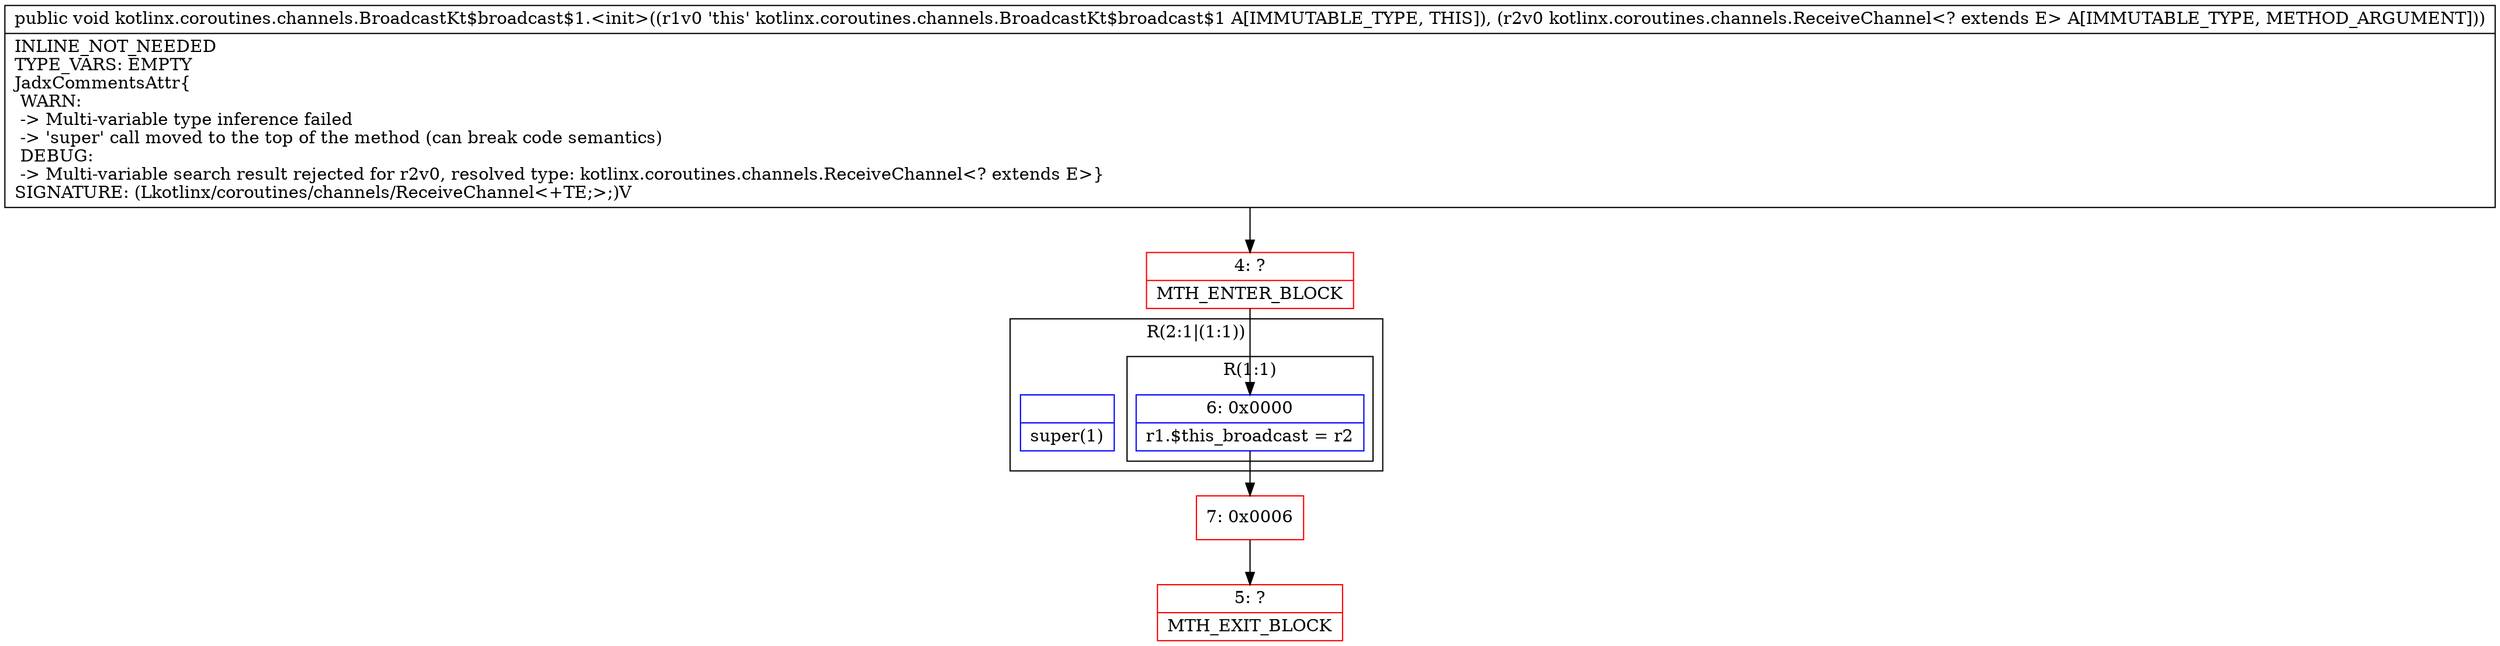 digraph "CFG forkotlinx.coroutines.channels.BroadcastKt$broadcast$1.\<init\>(Lkotlinx\/coroutines\/channels\/ReceiveChannel;)V" {
subgraph cluster_Region_2141263567 {
label = "R(2:1|(1:1))";
node [shape=record,color=blue];
Node_InsnContainer_2007424050 [shape=record,label="{|super(1)\l}"];
subgraph cluster_Region_1476868317 {
label = "R(1:1)";
node [shape=record,color=blue];
Node_6 [shape=record,label="{6\:\ 0x0000|r1.$this_broadcast = r2\l}"];
}
}
Node_4 [shape=record,color=red,label="{4\:\ ?|MTH_ENTER_BLOCK\l}"];
Node_7 [shape=record,color=red,label="{7\:\ 0x0006}"];
Node_5 [shape=record,color=red,label="{5\:\ ?|MTH_EXIT_BLOCK\l}"];
MethodNode[shape=record,label="{public void kotlinx.coroutines.channels.BroadcastKt$broadcast$1.\<init\>((r1v0 'this' kotlinx.coroutines.channels.BroadcastKt$broadcast$1 A[IMMUTABLE_TYPE, THIS]), (r2v0 kotlinx.coroutines.channels.ReceiveChannel\<? extends E\> A[IMMUTABLE_TYPE, METHOD_ARGUMENT]))  | INLINE_NOT_NEEDED\lTYPE_VARS: EMPTY\lJadxCommentsAttr\{\l WARN: \l \-\> Multi\-variable type inference failed\l \-\> 'super' call moved to the top of the method (can break code semantics)\l DEBUG: \l \-\> Multi\-variable search result rejected for r2v0, resolved type: kotlinx.coroutines.channels.ReceiveChannel\<? extends E\>\}\lSIGNATURE: (Lkotlinx\/coroutines\/channels\/ReceiveChannel\<+TE;\>;)V\l}"];
MethodNode -> Node_4;Node_6 -> Node_7;
Node_4 -> Node_6;
Node_7 -> Node_5;
}

